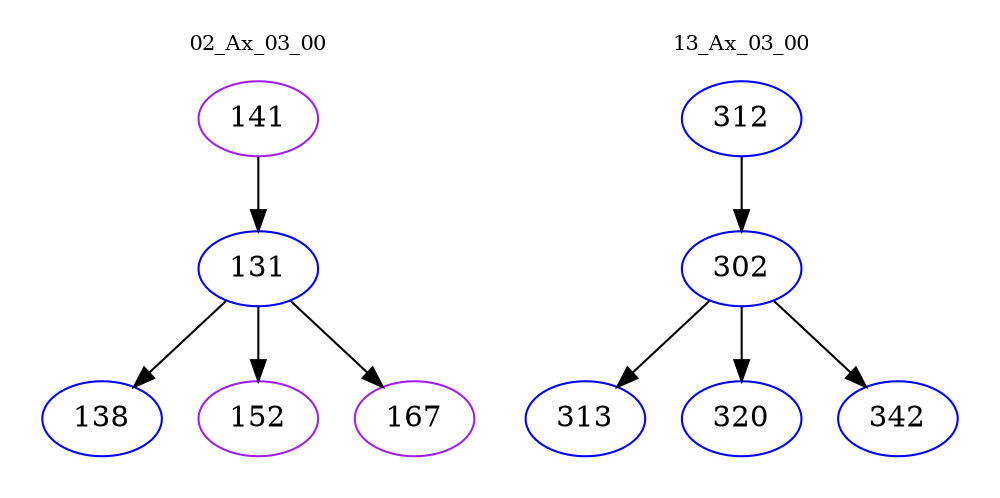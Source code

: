 digraph{
subgraph cluster_0 {
color = white
label = "02_Ax_03_00";
fontsize=10;
T0_141 [label="141", color="purple"]
T0_141 -> T0_131 [color="black"]
T0_131 [label="131", color="blue"]
T0_131 -> T0_138 [color="black"]
T0_138 [label="138", color="blue"]
T0_131 -> T0_152 [color="black"]
T0_152 [label="152", color="purple"]
T0_131 -> T0_167 [color="black"]
T0_167 [label="167", color="purple"]
}
subgraph cluster_1 {
color = white
label = "13_Ax_03_00";
fontsize=10;
T1_312 [label="312", color="blue"]
T1_312 -> T1_302 [color="black"]
T1_302 [label="302", color="blue"]
T1_302 -> T1_313 [color="black"]
T1_313 [label="313", color="blue"]
T1_302 -> T1_320 [color="black"]
T1_320 [label="320", color="blue"]
T1_302 -> T1_342 [color="black"]
T1_342 [label="342", color="blue"]
}
}
